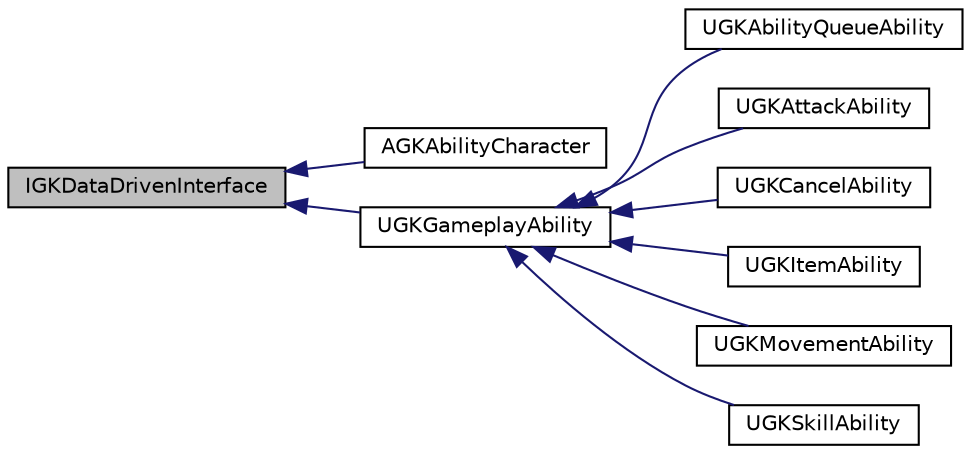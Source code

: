 digraph "IGKDataDrivenInterface"
{
 // LATEX_PDF_SIZE
  edge [fontname="Helvetica",fontsize="10",labelfontname="Helvetica",labelfontsize="10"];
  node [fontname="Helvetica",fontsize="10",shape=record];
  rankdir="LR";
  Node1 [label="IGKDataDrivenInterface",height=0.2,width=0.4,color="black", fillcolor="grey75", style="filled", fontcolor="black",tooltip=" "];
  Node1 -> Node2 [dir="back",color="midnightblue",fontsize="10",style="solid",fontname="Helvetica"];
  Node2 [label="AGKAbilityCharacter",height=0.2,width=0.4,color="black", fillcolor="white", style="filled",URL="$classAGKAbilityCharacter.html",tooltip=" "];
  Node1 -> Node3 [dir="back",color="midnightblue",fontsize="10",style="solid",fontname="Helvetica"];
  Node3 [label="UGKGameplayAbility",height=0.2,width=0.4,color="black", fillcolor="white", style="filled",URL="$classUGKGameplayAbility.html",tooltip=" "];
  Node3 -> Node4 [dir="back",color="midnightblue",fontsize="10",style="solid",fontname="Helvetica"];
  Node4 [label="UGKAbilityQueueAbility",height=0.2,width=0.4,color="black", fillcolor="white", style="filled",URL="$classUGKAbilityQueueAbility.html",tooltip=" "];
  Node3 -> Node5 [dir="back",color="midnightblue",fontsize="10",style="solid",fontname="Helvetica"];
  Node5 [label="UGKAttackAbility",height=0.2,width=0.4,color="black", fillcolor="white", style="filled",URL="$classUGKAttackAbility.html",tooltip=" "];
  Node3 -> Node6 [dir="back",color="midnightblue",fontsize="10",style="solid",fontname="Helvetica"];
  Node6 [label="UGKCancelAbility",height=0.2,width=0.4,color="black", fillcolor="white", style="filled",URL="$classUGKCancelAbility.html",tooltip=" "];
  Node3 -> Node7 [dir="back",color="midnightblue",fontsize="10",style="solid",fontname="Helvetica"];
  Node7 [label="UGKItemAbility",height=0.2,width=0.4,color="black", fillcolor="white", style="filled",URL="$classUGKItemAbility.html",tooltip=" "];
  Node3 -> Node8 [dir="back",color="midnightblue",fontsize="10",style="solid",fontname="Helvetica"];
  Node8 [label="UGKMovementAbility",height=0.2,width=0.4,color="black", fillcolor="white", style="filled",URL="$classUGKMovementAbility.html",tooltip=" "];
  Node3 -> Node9 [dir="back",color="midnightblue",fontsize="10",style="solid",fontname="Helvetica"];
  Node9 [label="UGKSkillAbility",height=0.2,width=0.4,color="black", fillcolor="white", style="filled",URL="$classUGKSkillAbility.html",tooltip=" "];
}
